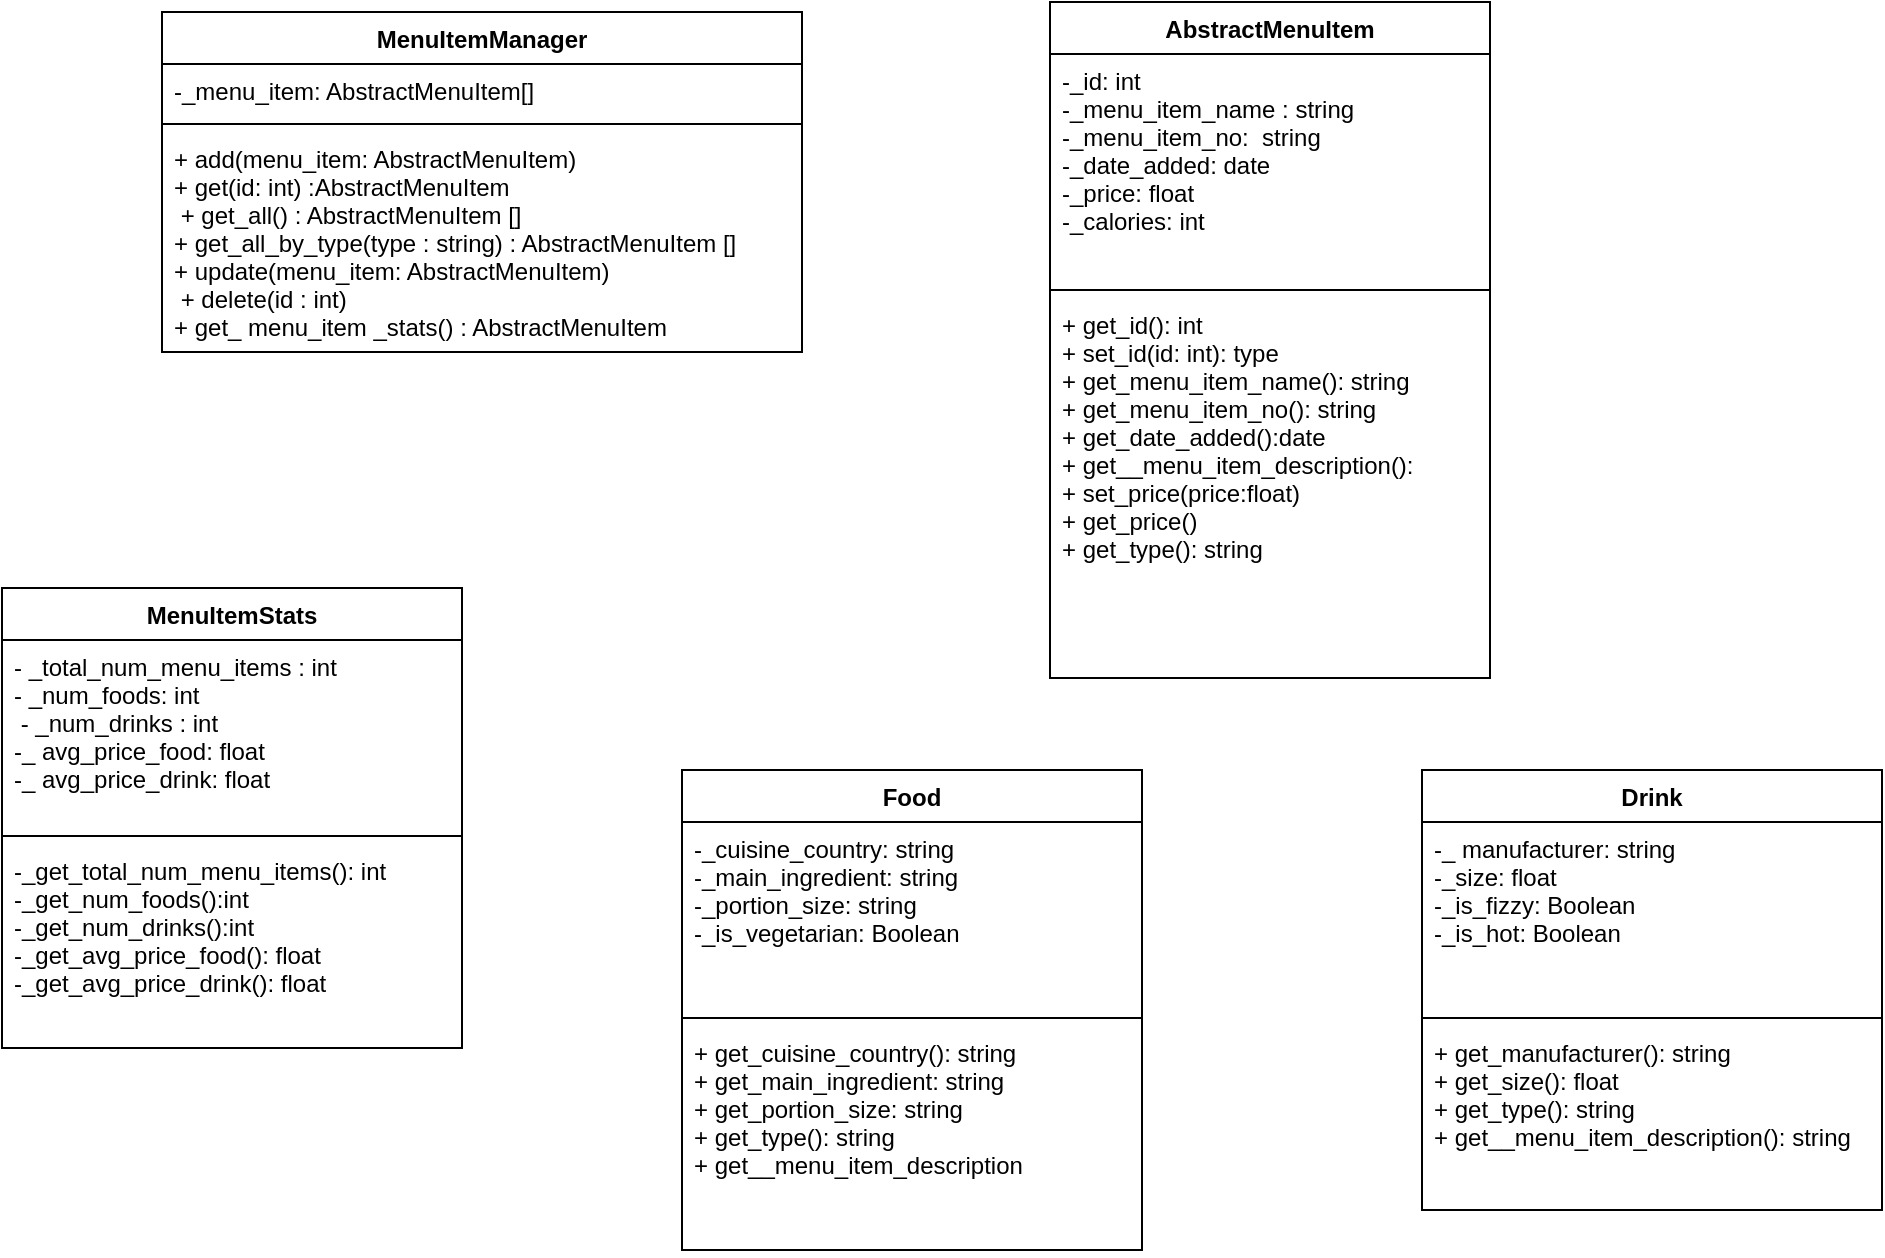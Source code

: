 <mxfile version="12.0.2" type="device" pages="1"><diagram name="Page-1" id="e7e014a7-5840-1c2e-5031-d8a46d1fe8dd"><mxGraphModel dx="2426" dy="528" grid="1" gridSize="10" guides="1" tooltips="1" connect="1" arrows="1" fold="1" page="1" pageScale="1" pageWidth="1169" pageHeight="826" background="#ffffff" math="0" shadow="0"><root><mxCell id="0"/><mxCell id="1" parent="0"/><mxCell id="7LRTirbKbx_YbEnmtDt9-45" value="MenuItemStats" style="swimlane;fontStyle=1;align=center;verticalAlign=top;childLayout=stackLayout;horizontal=1;startSize=26;horizontalStack=0;resizeParent=1;resizeParentMax=0;resizeLast=0;collapsible=1;marginBottom=0;" vertex="1" parent="1"><mxGeometry x="-20" y="430" width="230" height="230" as="geometry"/></mxCell><mxCell id="7LRTirbKbx_YbEnmtDt9-46" value="- _total_num_menu_items : int&#10;- _num_foods: int &#10; - _num_drinks : int&#10;-_ avg_price_food: float&#10;-_ avg_price_drink: float&#10;&#10;" style="text;strokeColor=none;fillColor=none;align=left;verticalAlign=top;spacingLeft=4;spacingRight=4;overflow=hidden;rotatable=0;points=[[0,0.5],[1,0.5]];portConstraint=eastwest;" vertex="1" parent="7LRTirbKbx_YbEnmtDt9-45"><mxGeometry y="26" width="230" height="94" as="geometry"/></mxCell><mxCell id="7LRTirbKbx_YbEnmtDt9-47" value="" style="line;strokeWidth=1;fillColor=none;align=left;verticalAlign=middle;spacingTop=-1;spacingLeft=3;spacingRight=3;rotatable=0;labelPosition=right;points=[];portConstraint=eastwest;" vertex="1" parent="7LRTirbKbx_YbEnmtDt9-45"><mxGeometry y="120" width="230" height="8" as="geometry"/></mxCell><mxCell id="7LRTirbKbx_YbEnmtDt9-48" value="-_get_total_num_menu_items(): int&#10;-_get_num_foods():int&#10;-_get_num_drinks():int&#10;-_get_avg_price_food(): float&#10;-_get_avg_price_drink(): float" style="text;strokeColor=none;fillColor=none;align=left;verticalAlign=top;spacingLeft=4;spacingRight=4;overflow=hidden;rotatable=0;points=[[0,0.5],[1,0.5]];portConstraint=eastwest;" vertex="1" parent="7LRTirbKbx_YbEnmtDt9-45"><mxGeometry y="128" width="230" height="102" as="geometry"/></mxCell><mxCell id="7LRTirbKbx_YbEnmtDt9-49" value="Food" style="swimlane;fontStyle=1;align=center;verticalAlign=top;childLayout=stackLayout;horizontal=1;startSize=26;horizontalStack=0;resizeParent=1;resizeParentMax=0;resizeLast=0;collapsible=1;marginBottom=0;" vertex="1" parent="1"><mxGeometry x="320" y="521" width="230" height="240" as="geometry"/></mxCell><mxCell id="7LRTirbKbx_YbEnmtDt9-50" value="-_cuisine_country: string&#10;-_main_ingredient: string&#10;-_portion_size: string&#10;-_is_vegetarian: Boolean" style="text;strokeColor=none;fillColor=none;align=left;verticalAlign=top;spacingLeft=4;spacingRight=4;overflow=hidden;rotatable=0;points=[[0,0.5],[1,0.5]];portConstraint=eastwest;" vertex="1" parent="7LRTirbKbx_YbEnmtDt9-49"><mxGeometry y="26" width="230" height="94" as="geometry"/></mxCell><mxCell id="7LRTirbKbx_YbEnmtDt9-51" value="" style="line;strokeWidth=1;fillColor=none;align=left;verticalAlign=middle;spacingTop=-1;spacingLeft=3;spacingRight=3;rotatable=0;labelPosition=right;points=[];portConstraint=eastwest;" vertex="1" parent="7LRTirbKbx_YbEnmtDt9-49"><mxGeometry y="120" width="230" height="8" as="geometry"/></mxCell><mxCell id="7LRTirbKbx_YbEnmtDt9-52" value="+ get_cuisine_country(): string&#10;+ get_main_ingredient: string&#10;+ get_portion_size: string&#10;+ get_type(): string&#10;+ get__menu_item_description" style="text;strokeColor=none;fillColor=none;align=left;verticalAlign=top;spacingLeft=4;spacingRight=4;overflow=hidden;rotatable=0;points=[[0,0.5],[1,0.5]];portConstraint=eastwest;" vertex="1" parent="7LRTirbKbx_YbEnmtDt9-49"><mxGeometry y="128" width="230" height="112" as="geometry"/></mxCell><mxCell id="7LRTirbKbx_YbEnmtDt9-53" value="Drink" style="swimlane;fontStyle=1;align=center;verticalAlign=top;childLayout=stackLayout;horizontal=1;startSize=26;horizontalStack=0;resizeParent=1;resizeParentMax=0;resizeLast=0;collapsible=1;marginBottom=0;" vertex="1" parent="1"><mxGeometry x="690" y="521" width="230" height="220" as="geometry"/></mxCell><mxCell id="7LRTirbKbx_YbEnmtDt9-54" value="-_ manufacturer: string&#10;-_size: float&#10;-_is_fizzy: Boolean&#10;-_is_hot: Boolean&#10;" style="text;strokeColor=none;fillColor=none;align=left;verticalAlign=top;spacingLeft=4;spacingRight=4;overflow=hidden;rotatable=0;points=[[0,0.5],[1,0.5]];portConstraint=eastwest;" vertex="1" parent="7LRTirbKbx_YbEnmtDt9-53"><mxGeometry y="26" width="230" height="94" as="geometry"/></mxCell><mxCell id="7LRTirbKbx_YbEnmtDt9-55" value="" style="line;strokeWidth=1;fillColor=none;align=left;verticalAlign=middle;spacingTop=-1;spacingLeft=3;spacingRight=3;rotatable=0;labelPosition=right;points=[];portConstraint=eastwest;" vertex="1" parent="7LRTirbKbx_YbEnmtDt9-53"><mxGeometry y="120" width="230" height="8" as="geometry"/></mxCell><mxCell id="7LRTirbKbx_YbEnmtDt9-56" value="+ get_manufacturer(): string&#10;+ get_size(): float&#10;+ get_type(): string&#10;+ get__menu_item_description(): string" style="text;strokeColor=none;fillColor=none;align=left;verticalAlign=top;spacingLeft=4;spacingRight=4;overflow=hidden;rotatable=0;points=[[0,0.5],[1,0.5]];portConstraint=eastwest;" vertex="1" parent="7LRTirbKbx_YbEnmtDt9-53"><mxGeometry y="128" width="230" height="92" as="geometry"/></mxCell><mxCell id="7LRTirbKbx_YbEnmtDt9-57" value="MenuItemManager" style="swimlane;fontStyle=1;align=center;verticalAlign=top;childLayout=stackLayout;horizontal=1;startSize=26;horizontalStack=0;resizeParent=1;resizeParentMax=0;resizeLast=0;collapsible=1;marginBottom=0;" vertex="1" parent="1"><mxGeometry x="60" y="142" width="320" height="170" as="geometry"/></mxCell><mxCell id="7LRTirbKbx_YbEnmtDt9-58" value="-_menu_item: AbstractMenuItem[]" style="text;strokeColor=none;fillColor=none;align=left;verticalAlign=top;spacingLeft=4;spacingRight=4;overflow=hidden;rotatable=0;points=[[0,0.5],[1,0.5]];portConstraint=eastwest;" vertex="1" parent="7LRTirbKbx_YbEnmtDt9-57"><mxGeometry y="26" width="320" height="26" as="geometry"/></mxCell><mxCell id="7LRTirbKbx_YbEnmtDt9-59" value="" style="line;strokeWidth=1;fillColor=none;align=left;verticalAlign=middle;spacingTop=-1;spacingLeft=3;spacingRight=3;rotatable=0;labelPosition=right;points=[];portConstraint=eastwest;" vertex="1" parent="7LRTirbKbx_YbEnmtDt9-57"><mxGeometry y="52" width="320" height="8" as="geometry"/></mxCell><mxCell id="7LRTirbKbx_YbEnmtDt9-60" value="+ add(menu_item: AbstractMenuItem)&#10;+ get(id: int) :AbstractMenuItem&#10; + get_all() : AbstractMenuItem []&#10;+ get_all_by_type(type : string) : AbstractMenuItem []&#10;+ update(menu_item: AbstractMenuItem)&#10; + delete(id : int) &#10;+ get_ menu_item _stats() : AbstractMenuItem&#10;  &#10;&#10;" style="text;strokeColor=none;fillColor=none;align=left;verticalAlign=top;spacingLeft=4;spacingRight=4;overflow=hidden;rotatable=0;points=[[0,0.5],[1,0.5]];portConstraint=eastwest;" vertex="1" parent="7LRTirbKbx_YbEnmtDt9-57"><mxGeometry y="60" width="320" height="110" as="geometry"/></mxCell><mxCell id="7LRTirbKbx_YbEnmtDt9-61" value="AbstractMenuItem" style="swimlane;fontStyle=1;align=center;verticalAlign=top;childLayout=stackLayout;horizontal=1;startSize=26;horizontalStack=0;resizeParent=1;resizeParentMax=0;resizeLast=0;collapsible=1;marginBottom=0;" vertex="1" parent="1"><mxGeometry x="504" y="137" width="220" height="338" as="geometry"/></mxCell><mxCell id="7LRTirbKbx_YbEnmtDt9-62" value="-_id: int&#10;-_menu_item_name : string&#10;-_menu_item_no:  string&#10;-_date_added: date&#10;-_price: float&#10;-_calories: int&#10;&#10;" style="text;strokeColor=none;fillColor=none;align=left;verticalAlign=top;spacingLeft=4;spacingRight=4;overflow=hidden;rotatable=0;points=[[0,0.5],[1,0.5]];portConstraint=eastwest;" vertex="1" parent="7LRTirbKbx_YbEnmtDt9-61"><mxGeometry y="26" width="220" height="114" as="geometry"/></mxCell><mxCell id="7LRTirbKbx_YbEnmtDt9-63" value="" style="line;strokeWidth=1;fillColor=none;align=left;verticalAlign=middle;spacingTop=-1;spacingLeft=3;spacingRight=3;rotatable=0;labelPosition=right;points=[];portConstraint=eastwest;" vertex="1" parent="7LRTirbKbx_YbEnmtDt9-61"><mxGeometry y="140" width="220" height="8" as="geometry"/></mxCell><mxCell id="7LRTirbKbx_YbEnmtDt9-64" value="+ get_id(): int&#10;+ set_id(id: int): type&#10;+ get_menu_item_name(): string&#10;+ get_menu_item_no(): string&#10;+ get_date_added():date&#10;+ get__menu_item_description(): &#10;+ set_price(price:float)&#10;+ get_price()&#10;+ get_type(): string&#10;" style="text;strokeColor=none;fillColor=none;align=left;verticalAlign=top;spacingLeft=4;spacingRight=4;overflow=hidden;rotatable=0;points=[[0,0.5],[1,0.5]];portConstraint=eastwest;" vertex="1" parent="7LRTirbKbx_YbEnmtDt9-61"><mxGeometry y="148" width="220" height="190" as="geometry"/></mxCell></root></mxGraphModel></diagram></mxfile>